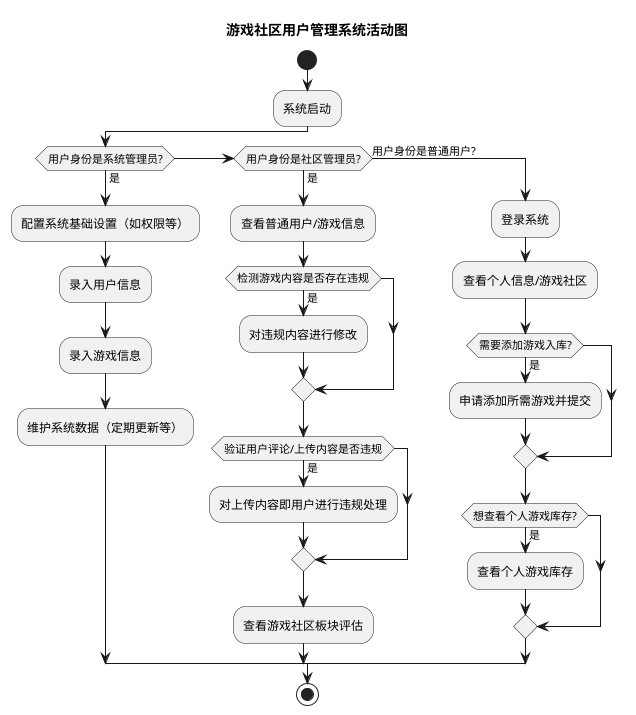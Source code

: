 @startuml
title 游戏社区用户管理系统活动图

start
:系统启动;

if (用户身份是系统管理员?) then (是)
    :配置系统基础设置（如权限等）;
    :录入用户信息;
    :录入游戏信息;
    :维护系统数据（定期更新等）;
else if (用户身份是社区管理员?) then (是)
    :查看普通用户/游戏信息;
    if (检测游戏内容是否存在违规) then (是)
        :对违规内容进行修改;
    endif
    if (验证用户评论/上传内容是否违规) then (是)
        :对上传内容即用户进行违规处理;
    endif
    :查看游戏社区板块评估;
else (用户身份是普通用户?)
    :登录系统;
    :查看个人信息/游戏社区;
    if (需要添加游戏入库?) then (是)
        :申请添加所需游戏并提交;
    endif
    if (想查看个人游戏库存?) then (是)
        :查看个人游戏库存;
    endif
endif

stop
@enduml